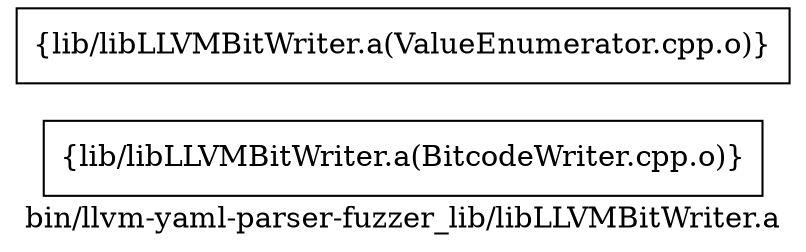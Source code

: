 digraph "bin/llvm-yaml-parser-fuzzer_lib/libLLVMBitWriter.a" {
	label="bin/llvm-yaml-parser-fuzzer_lib/libLLVMBitWriter.a";
	rankdir=LR;

	Node0x5596a799f7e8 [shape=record,shape=box,group=0,label="{lib/libLLVMBitWriter.a(BitcodeWriter.cpp.o)}"];
	Node0x5596a799b9b8 [shape=record,shape=box,group=0,label="{lib/libLLVMBitWriter.a(ValueEnumerator.cpp.o)}"];
}
